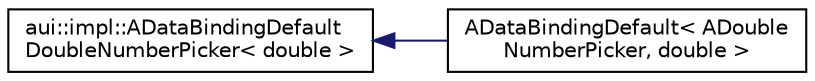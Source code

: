 digraph "Graphical Class Hierarchy"
{
 // LATEX_PDF_SIZE
  edge [fontname="Helvetica",fontsize="10",labelfontname="Helvetica",labelfontsize="10"];
  node [fontname="Helvetica",fontsize="10",shape=record];
  rankdir="LR";
  Node0 [label="aui::impl::ADataBindingDefault\lDoubleNumberPicker\< double \>",height=0.2,width=0.4,color="black", fillcolor="white", style="filled",URL="$structaui_1_1impl_1_1ADataBindingDefaultDoubleNumberPicker.html",tooltip=" "];
  Node0 -> Node1 [dir="back",color="midnightblue",fontsize="10",style="solid",fontname="Helvetica"];
  Node1 [label="ADataBindingDefault\< ADouble\lNumberPicker, double \>",height=0.2,width=0.4,color="black", fillcolor="white", style="filled",URL="$structADataBindingDefault_3_01ADoubleNumberPicker_00_01double_01_4.html",tooltip=" "];
}
